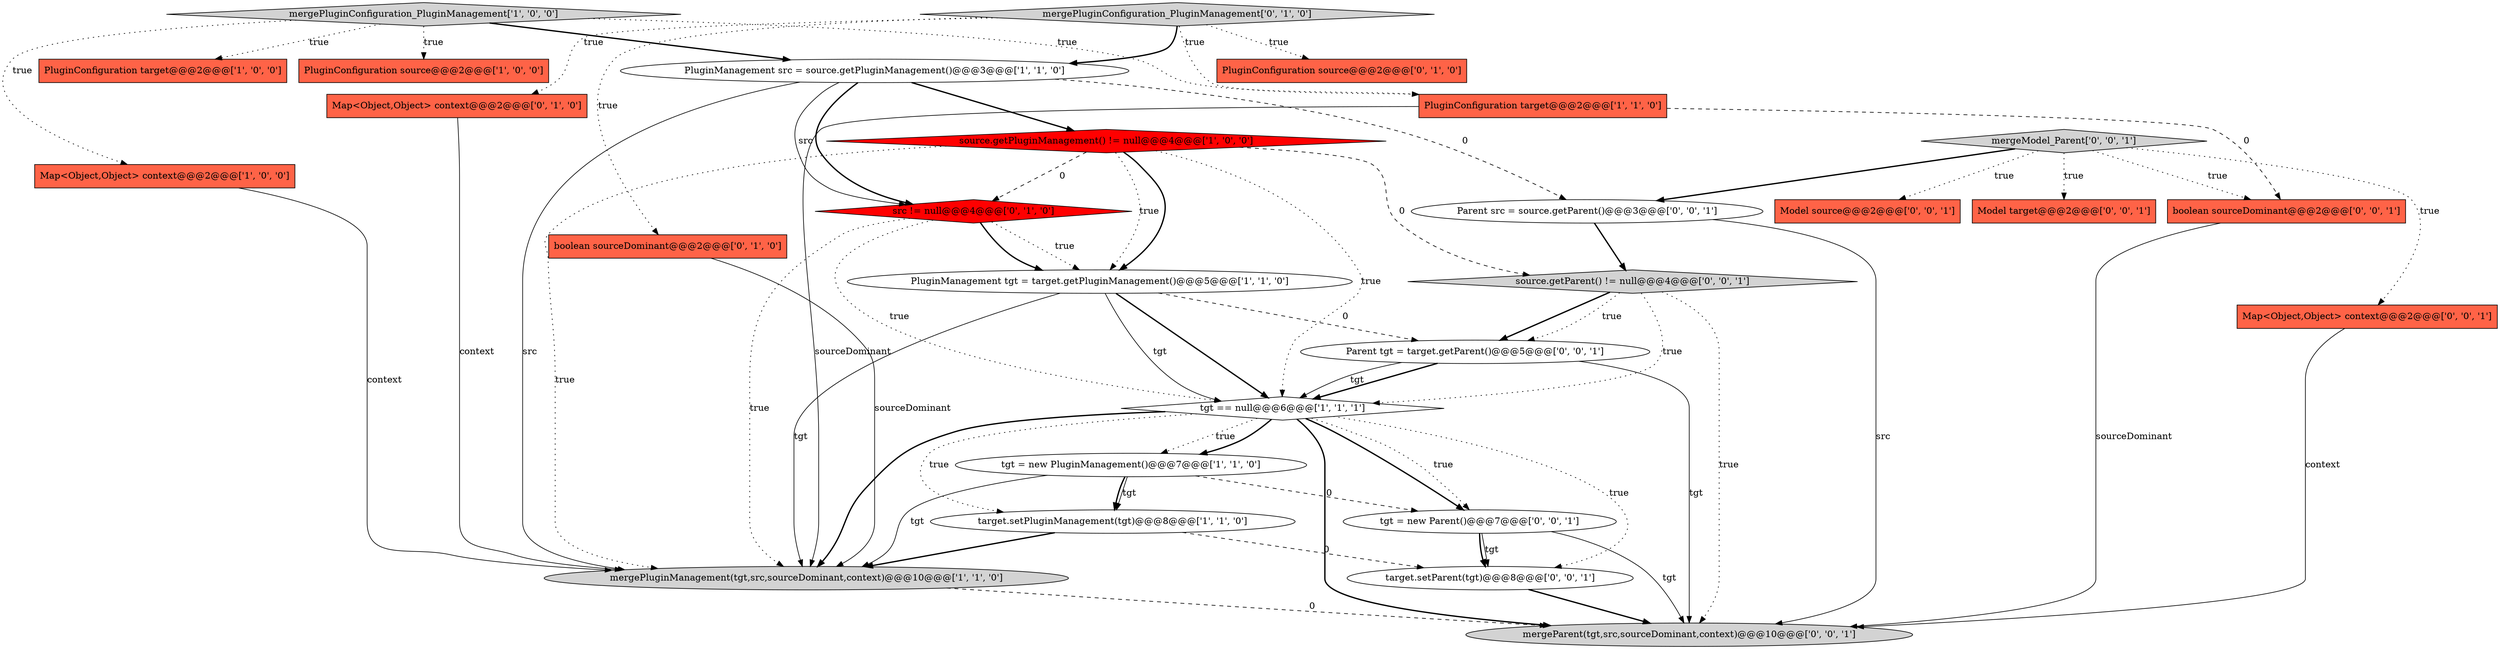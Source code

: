 digraph {
12 [style = filled, label = "Map<Object,Object> context@@@2@@@['0', '1', '0']", fillcolor = tomato, shape = box image = "AAA0AAABBB2BBB"];
5 [style = filled, label = "mergePluginConfiguration_PluginManagement['1', '0', '0']", fillcolor = lightgray, shape = diamond image = "AAA0AAABBB1BBB"];
10 [style = filled, label = "PluginConfiguration target@@@2@@@['1', '1', '0']", fillcolor = tomato, shape = box image = "AAA0AAABBB1BBB"];
25 [style = filled, label = "boolean sourceDominant@@@2@@@['0', '0', '1']", fillcolor = tomato, shape = box image = "AAA0AAABBB3BBB"];
19 [style = filled, label = "Parent tgt = target.getParent()@@@5@@@['0', '0', '1']", fillcolor = white, shape = ellipse image = "AAA0AAABBB3BBB"];
11 [style = filled, label = "target.setPluginManagement(tgt)@@@8@@@['1', '1', '0']", fillcolor = white, shape = ellipse image = "AAA0AAABBB1BBB"];
0 [style = filled, label = "PluginManagement tgt = target.getPluginManagement()@@@5@@@['1', '1', '0']", fillcolor = white, shape = ellipse image = "AAA0AAABBB1BBB"];
4 [style = filled, label = "source.getPluginManagement() != null@@@4@@@['1', '0', '0']", fillcolor = red, shape = diamond image = "AAA1AAABBB1BBB"];
22 [style = filled, label = "Map<Object,Object> context@@@2@@@['0', '0', '1']", fillcolor = tomato, shape = box image = "AAA0AAABBB3BBB"];
6 [style = filled, label = "Map<Object,Object> context@@@2@@@['1', '0', '0']", fillcolor = tomato, shape = box image = "AAA0AAABBB1BBB"];
23 [style = filled, label = "Parent src = source.getParent()@@@3@@@['0', '0', '1']", fillcolor = white, shape = ellipse image = "AAA0AAABBB3BBB"];
9 [style = filled, label = "mergePluginManagement(tgt,src,sourceDominant,context)@@@10@@@['1', '1', '0']", fillcolor = lightgray, shape = ellipse image = "AAA0AAABBB1BBB"];
24 [style = filled, label = "mergeModel_Parent['0', '0', '1']", fillcolor = lightgray, shape = diamond image = "AAA0AAABBB3BBB"];
8 [style = filled, label = "tgt == null@@@6@@@['1', '1', '1']", fillcolor = white, shape = diamond image = "AAA0AAABBB1BBB"];
1 [style = filled, label = "PluginConfiguration target@@@2@@@['1', '0', '0']", fillcolor = tomato, shape = box image = "AAA0AAABBB1BBB"];
17 [style = filled, label = "source.getParent() != null@@@4@@@['0', '0', '1']", fillcolor = lightgray, shape = diamond image = "AAA0AAABBB3BBB"];
15 [style = filled, label = "src != null@@@4@@@['0', '1', '0']", fillcolor = red, shape = diamond image = "AAA1AAABBB2BBB"];
18 [style = filled, label = "tgt = new Parent()@@@7@@@['0', '0', '1']", fillcolor = white, shape = ellipse image = "AAA0AAABBB3BBB"];
20 [style = filled, label = "Model source@@@2@@@['0', '0', '1']", fillcolor = tomato, shape = box image = "AAA0AAABBB3BBB"];
14 [style = filled, label = "PluginConfiguration source@@@2@@@['0', '1', '0']", fillcolor = tomato, shape = box image = "AAA0AAABBB2BBB"];
3 [style = filled, label = "PluginManagement src = source.getPluginManagement()@@@3@@@['1', '1', '0']", fillcolor = white, shape = ellipse image = "AAA0AAABBB1BBB"];
7 [style = filled, label = "tgt = new PluginManagement()@@@7@@@['1', '1', '0']", fillcolor = white, shape = ellipse image = "AAA0AAABBB1BBB"];
26 [style = filled, label = "target.setParent(tgt)@@@8@@@['0', '0', '1']", fillcolor = white, shape = ellipse image = "AAA0AAABBB3BBB"];
27 [style = filled, label = "mergeParent(tgt,src,sourceDominant,context)@@@10@@@['0', '0', '1']", fillcolor = lightgray, shape = ellipse image = "AAA0AAABBB3BBB"];
2 [style = filled, label = "PluginConfiguration source@@@2@@@['1', '0', '0']", fillcolor = tomato, shape = box image = "AAA0AAABBB1BBB"];
21 [style = filled, label = "Model target@@@2@@@['0', '0', '1']", fillcolor = tomato, shape = box image = "AAA0AAABBB3BBB"];
16 [style = filled, label = "mergePluginConfiguration_PluginManagement['0', '1', '0']", fillcolor = lightgray, shape = diamond image = "AAA0AAABBB2BBB"];
13 [style = filled, label = "boolean sourceDominant@@@2@@@['0', '1', '0']", fillcolor = tomato, shape = box image = "AAA0AAABBB2BBB"];
5->3 [style = bold, label=""];
16->3 [style = bold, label=""];
8->26 [style = dotted, label="true"];
7->11 [style = bold, label=""];
16->12 [style = dotted, label="true"];
7->18 [style = dashed, label="0"];
16->13 [style = dotted, label="true"];
4->17 [style = dashed, label="0"];
24->25 [style = dotted, label="true"];
7->11 [style = solid, label="tgt"];
0->9 [style = solid, label="tgt"];
8->18 [style = bold, label=""];
5->10 [style = dotted, label="true"];
0->19 [style = dashed, label="0"];
4->0 [style = dotted, label="true"];
13->9 [style = solid, label="sourceDominant"];
18->26 [style = bold, label=""];
5->1 [style = dotted, label="true"];
10->9 [style = solid, label="sourceDominant"];
0->8 [style = solid, label="tgt"];
11->26 [style = dashed, label="0"];
4->8 [style = dotted, label="true"];
5->6 [style = dotted, label="true"];
12->9 [style = solid, label="context"];
8->7 [style = dotted, label="true"];
9->27 [style = dashed, label="0"];
3->15 [style = bold, label=""];
11->9 [style = bold, label=""];
15->0 [style = dotted, label="true"];
3->4 [style = bold, label=""];
16->10 [style = dotted, label="true"];
17->19 [style = bold, label=""];
19->8 [style = bold, label=""];
23->27 [style = solid, label="src"];
8->7 [style = bold, label=""];
4->0 [style = bold, label=""];
6->9 [style = solid, label="context"];
15->9 [style = dotted, label="true"];
7->9 [style = solid, label="tgt"];
3->23 [style = dashed, label="0"];
17->8 [style = dotted, label="true"];
26->27 [style = bold, label=""];
22->27 [style = solid, label="context"];
15->8 [style = dotted, label="true"];
24->22 [style = dotted, label="true"];
4->15 [style = dashed, label="0"];
15->0 [style = bold, label=""];
24->20 [style = dotted, label="true"];
16->14 [style = dotted, label="true"];
19->8 [style = solid, label="tgt"];
0->8 [style = bold, label=""];
3->15 [style = solid, label="src"];
19->27 [style = solid, label="tgt"];
18->27 [style = solid, label="tgt"];
8->9 [style = bold, label=""];
8->11 [style = dotted, label="true"];
17->19 [style = dotted, label="true"];
8->18 [style = dotted, label="true"];
3->9 [style = solid, label="src"];
23->17 [style = bold, label=""];
25->27 [style = solid, label="sourceDominant"];
4->9 [style = dotted, label="true"];
8->27 [style = bold, label=""];
24->21 [style = dotted, label="true"];
10->25 [style = dashed, label="0"];
17->27 [style = dotted, label="true"];
5->2 [style = dotted, label="true"];
18->26 [style = solid, label="tgt"];
24->23 [style = bold, label=""];
}
